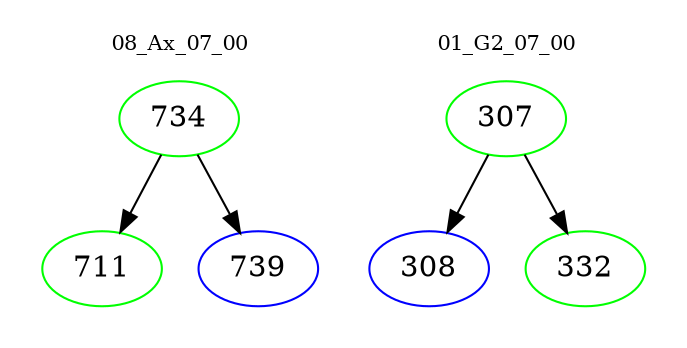 digraph{
subgraph cluster_0 {
color = white
label = "08_Ax_07_00";
fontsize=10;
T0_734 [label="734", color="green"]
T0_734 -> T0_711 [color="black"]
T0_711 [label="711", color="green"]
T0_734 -> T0_739 [color="black"]
T0_739 [label="739", color="blue"]
}
subgraph cluster_1 {
color = white
label = "01_G2_07_00";
fontsize=10;
T1_307 [label="307", color="green"]
T1_307 -> T1_308 [color="black"]
T1_308 [label="308", color="blue"]
T1_307 -> T1_332 [color="black"]
T1_332 [label="332", color="green"]
}
}
